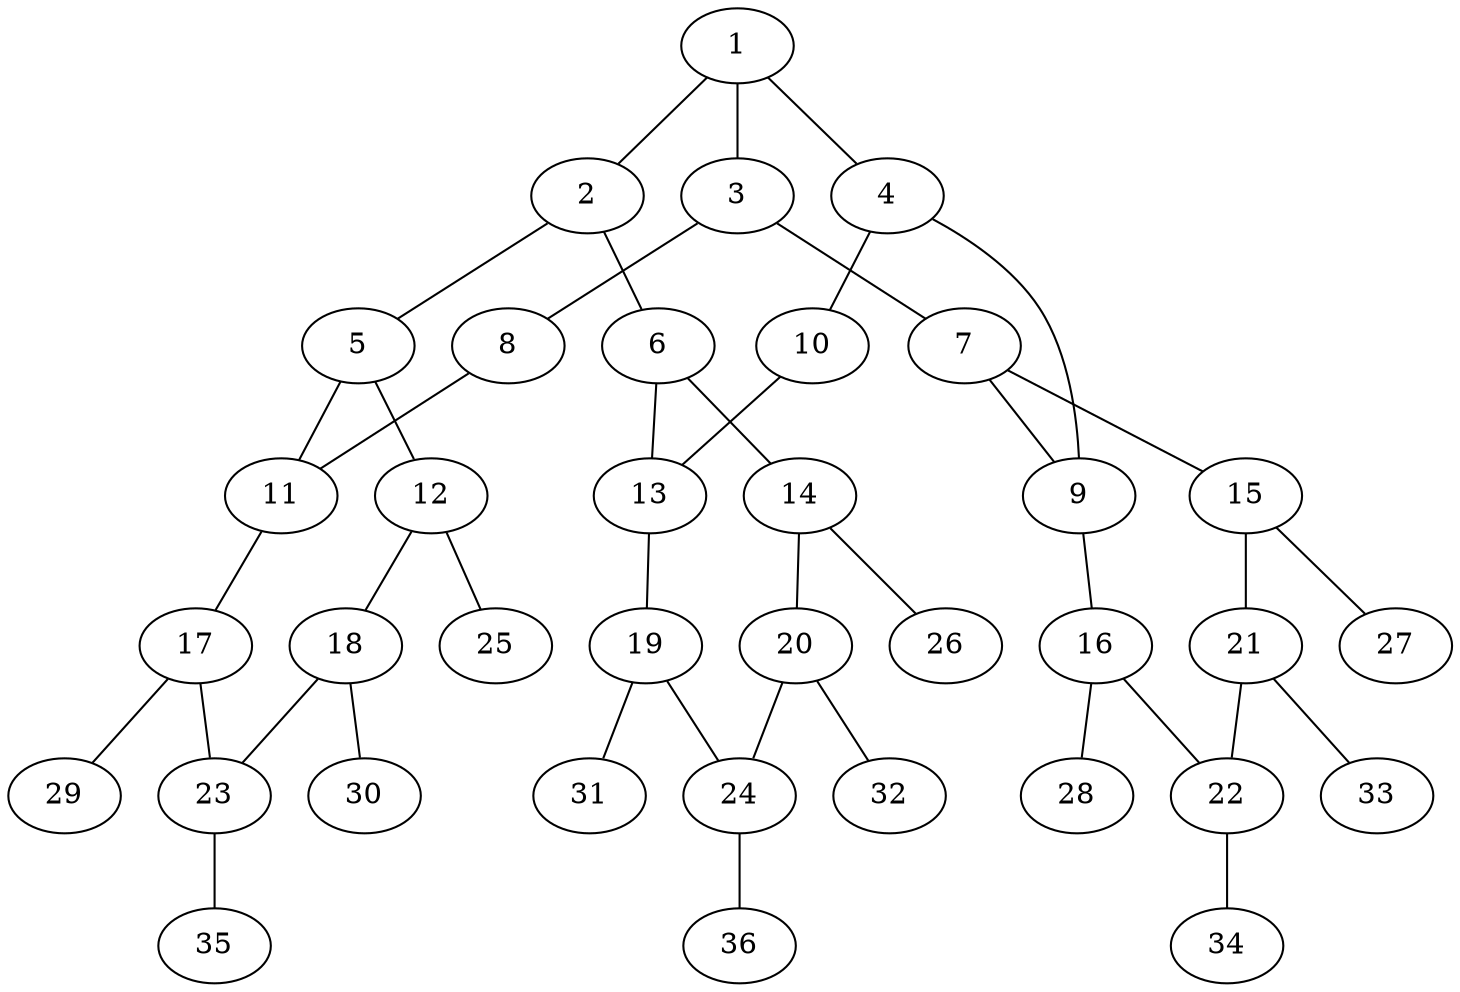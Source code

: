 graph molecule_706 {
	1	 [chem=C];
	2	 [chem=C];
	1 -- 2	 [valence=1];
	3	 [chem=C];
	1 -- 3	 [valence=1];
	4	 [chem=C];
	1 -- 4	 [valence=2];
	5	 [chem=C];
	2 -- 5	 [valence=1];
	6	 [chem=C];
	2 -- 6	 [valence=2];
	7	 [chem=C];
	3 -- 7	 [valence=1];
	8	 [chem=N];
	3 -- 8	 [valence=2];
	9	 [chem=C];
	4 -- 9	 [valence=1];
	10	 [chem=N];
	4 -- 10	 [valence=1];
	11	 [chem=C];
	5 -- 11	 [valence=2];
	12	 [chem=C];
	5 -- 12	 [valence=1];
	13	 [chem=C];
	6 -- 13	 [valence=1];
	14	 [chem=C];
	6 -- 14	 [valence=1];
	7 -- 9	 [valence=2];
	15	 [chem=C];
	7 -- 15	 [valence=1];
	8 -- 11	 [valence=1];
	16	 [chem=C];
	9 -- 16	 [valence=1];
	10 -- 13	 [valence=2];
	17	 [chem=C];
	11 -- 17	 [valence=1];
	18	 [chem=C];
	12 -- 18	 [valence=2];
	25	 [chem=H];
	12 -- 25	 [valence=1];
	19	 [chem=C];
	13 -- 19	 [valence=1];
	20	 [chem=C];
	14 -- 20	 [valence=2];
	26	 [chem=H];
	14 -- 26	 [valence=1];
	21	 [chem=C];
	15 -- 21	 [valence=2];
	27	 [chem=H];
	15 -- 27	 [valence=1];
	22	 [chem=C];
	16 -- 22	 [valence=2];
	28	 [chem=H];
	16 -- 28	 [valence=1];
	23	 [chem=C];
	17 -- 23	 [valence=2];
	29	 [chem=H];
	17 -- 29	 [valence=1];
	18 -- 23	 [valence=1];
	30	 [chem=H];
	18 -- 30	 [valence=1];
	24	 [chem=C];
	19 -- 24	 [valence=2];
	31	 [chem=H];
	19 -- 31	 [valence=1];
	20 -- 24	 [valence=1];
	32	 [chem=H];
	20 -- 32	 [valence=1];
	21 -- 22	 [valence=1];
	33	 [chem=H];
	21 -- 33	 [valence=1];
	34	 [chem=H];
	22 -- 34	 [valence=1];
	35	 [chem=H];
	23 -- 35	 [valence=1];
	36	 [chem=H];
	24 -- 36	 [valence=1];
}
